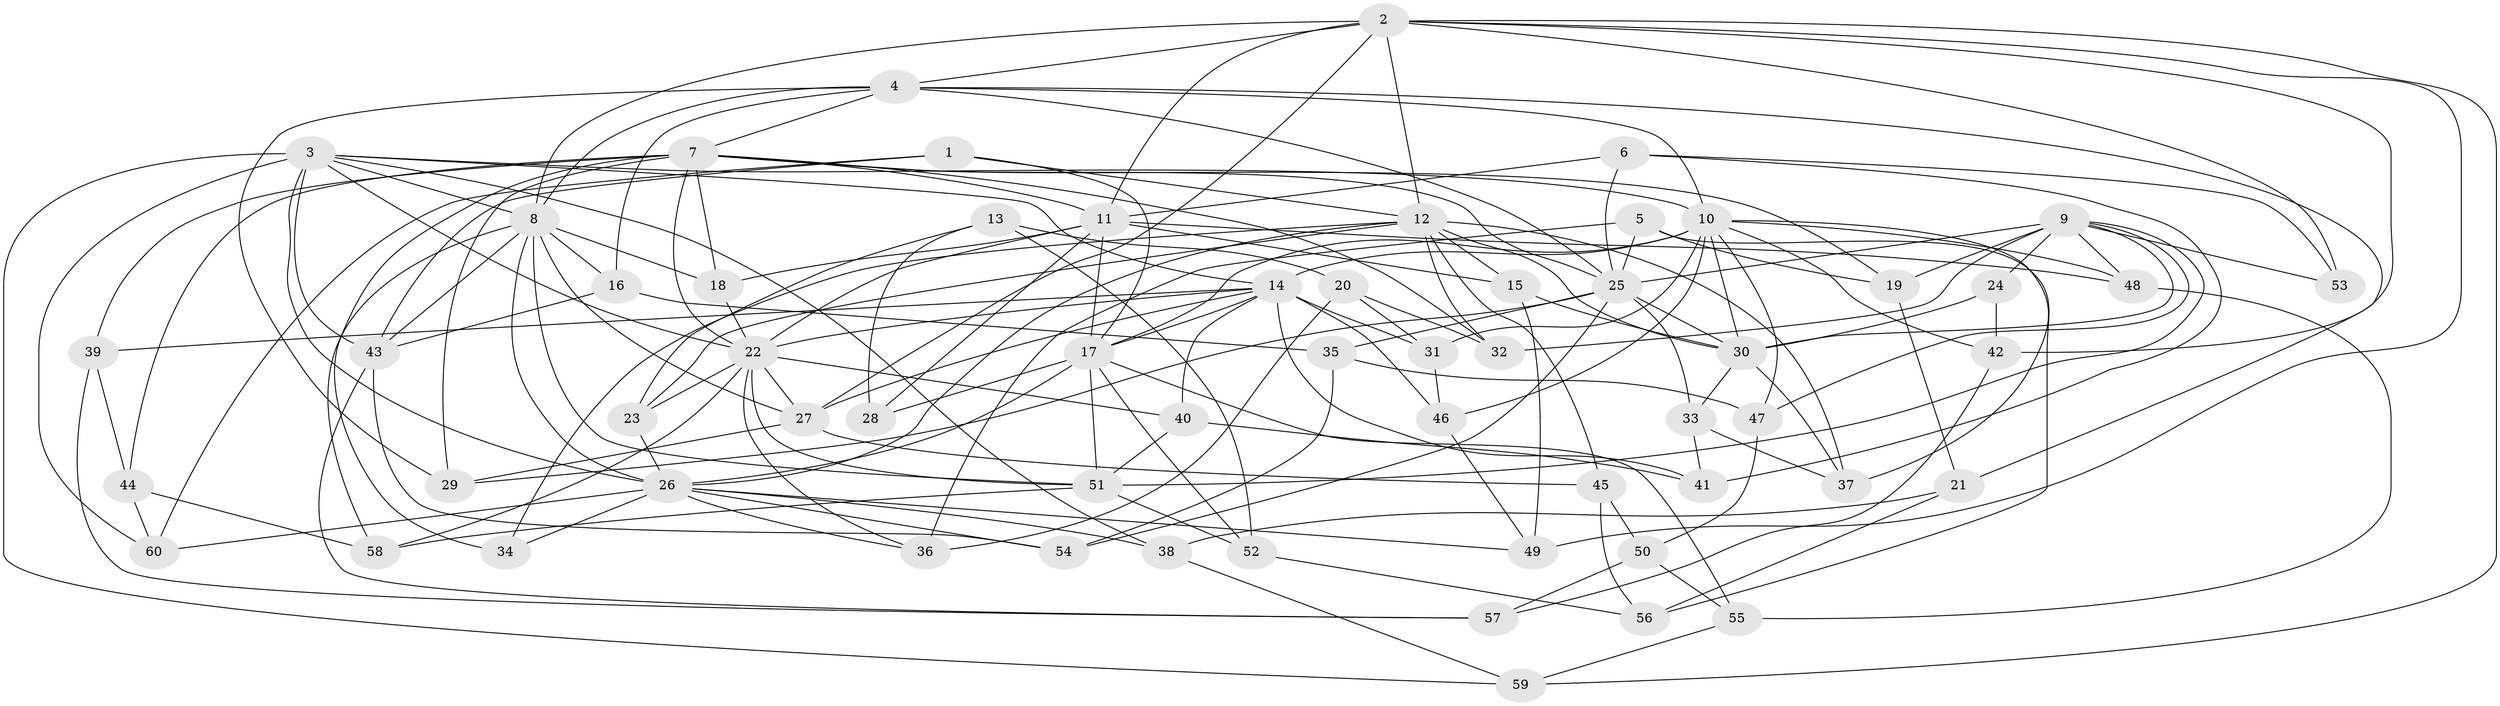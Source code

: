 // original degree distribution, {4: 1.0}
// Generated by graph-tools (version 1.1) at 2025/38/03/09/25 02:38:06]
// undirected, 60 vertices, 164 edges
graph export_dot {
graph [start="1"]
  node [color=gray90,style=filled];
  1;
  2;
  3;
  4;
  5;
  6;
  7;
  8;
  9;
  10;
  11;
  12;
  13;
  14;
  15;
  16;
  17;
  18;
  19;
  20;
  21;
  22;
  23;
  24;
  25;
  26;
  27;
  28;
  29;
  30;
  31;
  32;
  33;
  34;
  35;
  36;
  37;
  38;
  39;
  40;
  41;
  42;
  43;
  44;
  45;
  46;
  47;
  48;
  49;
  50;
  51;
  52;
  53;
  54;
  55;
  56;
  57;
  58;
  59;
  60;
  1 -- 12 [weight=1.0];
  1 -- 17 [weight=1.0];
  1 -- 43 [weight=1.0];
  1 -- 60 [weight=1.0];
  2 -- 4 [weight=2.0];
  2 -- 8 [weight=1.0];
  2 -- 11 [weight=2.0];
  2 -- 12 [weight=1.0];
  2 -- 27 [weight=1.0];
  2 -- 42 [weight=1.0];
  2 -- 49 [weight=1.0];
  2 -- 53 [weight=2.0];
  2 -- 59 [weight=1.0];
  3 -- 8 [weight=1.0];
  3 -- 10 [weight=1.0];
  3 -- 14 [weight=1.0];
  3 -- 22 [weight=1.0];
  3 -- 26 [weight=1.0];
  3 -- 38 [weight=1.0];
  3 -- 43 [weight=2.0];
  3 -- 59 [weight=1.0];
  3 -- 60 [weight=1.0];
  4 -- 7 [weight=1.0];
  4 -- 8 [weight=2.0];
  4 -- 10 [weight=1.0];
  4 -- 16 [weight=1.0];
  4 -- 21 [weight=1.0];
  4 -- 25 [weight=1.0];
  4 -- 29 [weight=1.0];
  5 -- 19 [weight=1.0];
  5 -- 25 [weight=1.0];
  5 -- 36 [weight=1.0];
  5 -- 56 [weight=1.0];
  6 -- 11 [weight=1.0];
  6 -- 25 [weight=1.0];
  6 -- 41 [weight=1.0];
  6 -- 53 [weight=1.0];
  7 -- 11 [weight=1.0];
  7 -- 18 [weight=1.0];
  7 -- 19 [weight=1.0];
  7 -- 22 [weight=1.0];
  7 -- 25 [weight=1.0];
  7 -- 29 [weight=1.0];
  7 -- 32 [weight=1.0];
  7 -- 34 [weight=2.0];
  7 -- 39 [weight=1.0];
  7 -- 44 [weight=1.0];
  8 -- 16 [weight=1.0];
  8 -- 18 [weight=1.0];
  8 -- 26 [weight=1.0];
  8 -- 27 [weight=1.0];
  8 -- 43 [weight=2.0];
  8 -- 51 [weight=1.0];
  8 -- 58 [weight=1.0];
  9 -- 19 [weight=1.0];
  9 -- 24 [weight=2.0];
  9 -- 25 [weight=1.0];
  9 -- 30 [weight=1.0];
  9 -- 32 [weight=1.0];
  9 -- 47 [weight=1.0];
  9 -- 48 [weight=1.0];
  9 -- 51 [weight=1.0];
  9 -- 53 [weight=1.0];
  10 -- 14 [weight=2.0];
  10 -- 17 [weight=1.0];
  10 -- 30 [weight=1.0];
  10 -- 31 [weight=1.0];
  10 -- 37 [weight=1.0];
  10 -- 42 [weight=1.0];
  10 -- 46 [weight=1.0];
  10 -- 47 [weight=1.0];
  10 -- 48 [weight=1.0];
  11 -- 15 [weight=1.0];
  11 -- 17 [weight=1.0];
  11 -- 18 [weight=1.0];
  11 -- 22 [weight=1.0];
  11 -- 28 [weight=1.0];
  11 -- 48 [weight=1.0];
  12 -- 15 [weight=1.0];
  12 -- 23 [weight=1.0];
  12 -- 26 [weight=1.0];
  12 -- 30 [weight=1.0];
  12 -- 32 [weight=1.0];
  12 -- 34 [weight=1.0];
  12 -- 37 [weight=1.0];
  12 -- 45 [weight=1.0];
  13 -- 20 [weight=1.0];
  13 -- 23 [weight=1.0];
  13 -- 28 [weight=1.0];
  13 -- 52 [weight=1.0];
  14 -- 17 [weight=1.0];
  14 -- 22 [weight=2.0];
  14 -- 27 [weight=1.0];
  14 -- 31 [weight=1.0];
  14 -- 39 [weight=1.0];
  14 -- 40 [weight=1.0];
  14 -- 41 [weight=1.0];
  14 -- 46 [weight=1.0];
  15 -- 30 [weight=1.0];
  15 -- 49 [weight=1.0];
  16 -- 35 [weight=1.0];
  16 -- 43 [weight=1.0];
  17 -- 26 [weight=2.0];
  17 -- 28 [weight=2.0];
  17 -- 51 [weight=2.0];
  17 -- 52 [weight=1.0];
  17 -- 55 [weight=1.0];
  18 -- 22 [weight=1.0];
  19 -- 21 [weight=1.0];
  20 -- 31 [weight=1.0];
  20 -- 32 [weight=1.0];
  20 -- 36 [weight=1.0];
  21 -- 38 [weight=1.0];
  21 -- 56 [weight=1.0];
  22 -- 23 [weight=1.0];
  22 -- 27 [weight=1.0];
  22 -- 36 [weight=1.0];
  22 -- 40 [weight=1.0];
  22 -- 51 [weight=1.0];
  22 -- 58 [weight=1.0];
  23 -- 26 [weight=1.0];
  24 -- 30 [weight=1.0];
  24 -- 42 [weight=1.0];
  25 -- 29 [weight=1.0];
  25 -- 30 [weight=1.0];
  25 -- 33 [weight=1.0];
  25 -- 35 [weight=1.0];
  25 -- 54 [weight=1.0];
  26 -- 34 [weight=1.0];
  26 -- 36 [weight=1.0];
  26 -- 38 [weight=1.0];
  26 -- 49 [weight=1.0];
  26 -- 54 [weight=1.0];
  26 -- 60 [weight=1.0];
  27 -- 29 [weight=1.0];
  27 -- 45 [weight=1.0];
  30 -- 33 [weight=1.0];
  30 -- 37 [weight=1.0];
  31 -- 46 [weight=1.0];
  33 -- 37 [weight=1.0];
  33 -- 41 [weight=1.0];
  35 -- 47 [weight=1.0];
  35 -- 54 [weight=1.0];
  38 -- 59 [weight=1.0];
  39 -- 44 [weight=1.0];
  39 -- 57 [weight=1.0];
  40 -- 41 [weight=1.0];
  40 -- 51 [weight=1.0];
  42 -- 57 [weight=1.0];
  43 -- 54 [weight=1.0];
  43 -- 57 [weight=1.0];
  44 -- 58 [weight=1.0];
  44 -- 60 [weight=1.0];
  45 -- 50 [weight=1.0];
  45 -- 56 [weight=1.0];
  46 -- 49 [weight=1.0];
  47 -- 50 [weight=1.0];
  48 -- 55 [weight=1.0];
  50 -- 55 [weight=1.0];
  50 -- 57 [weight=1.0];
  51 -- 52 [weight=1.0];
  51 -- 58 [weight=1.0];
  52 -- 56 [weight=1.0];
  55 -- 59 [weight=1.0];
}
